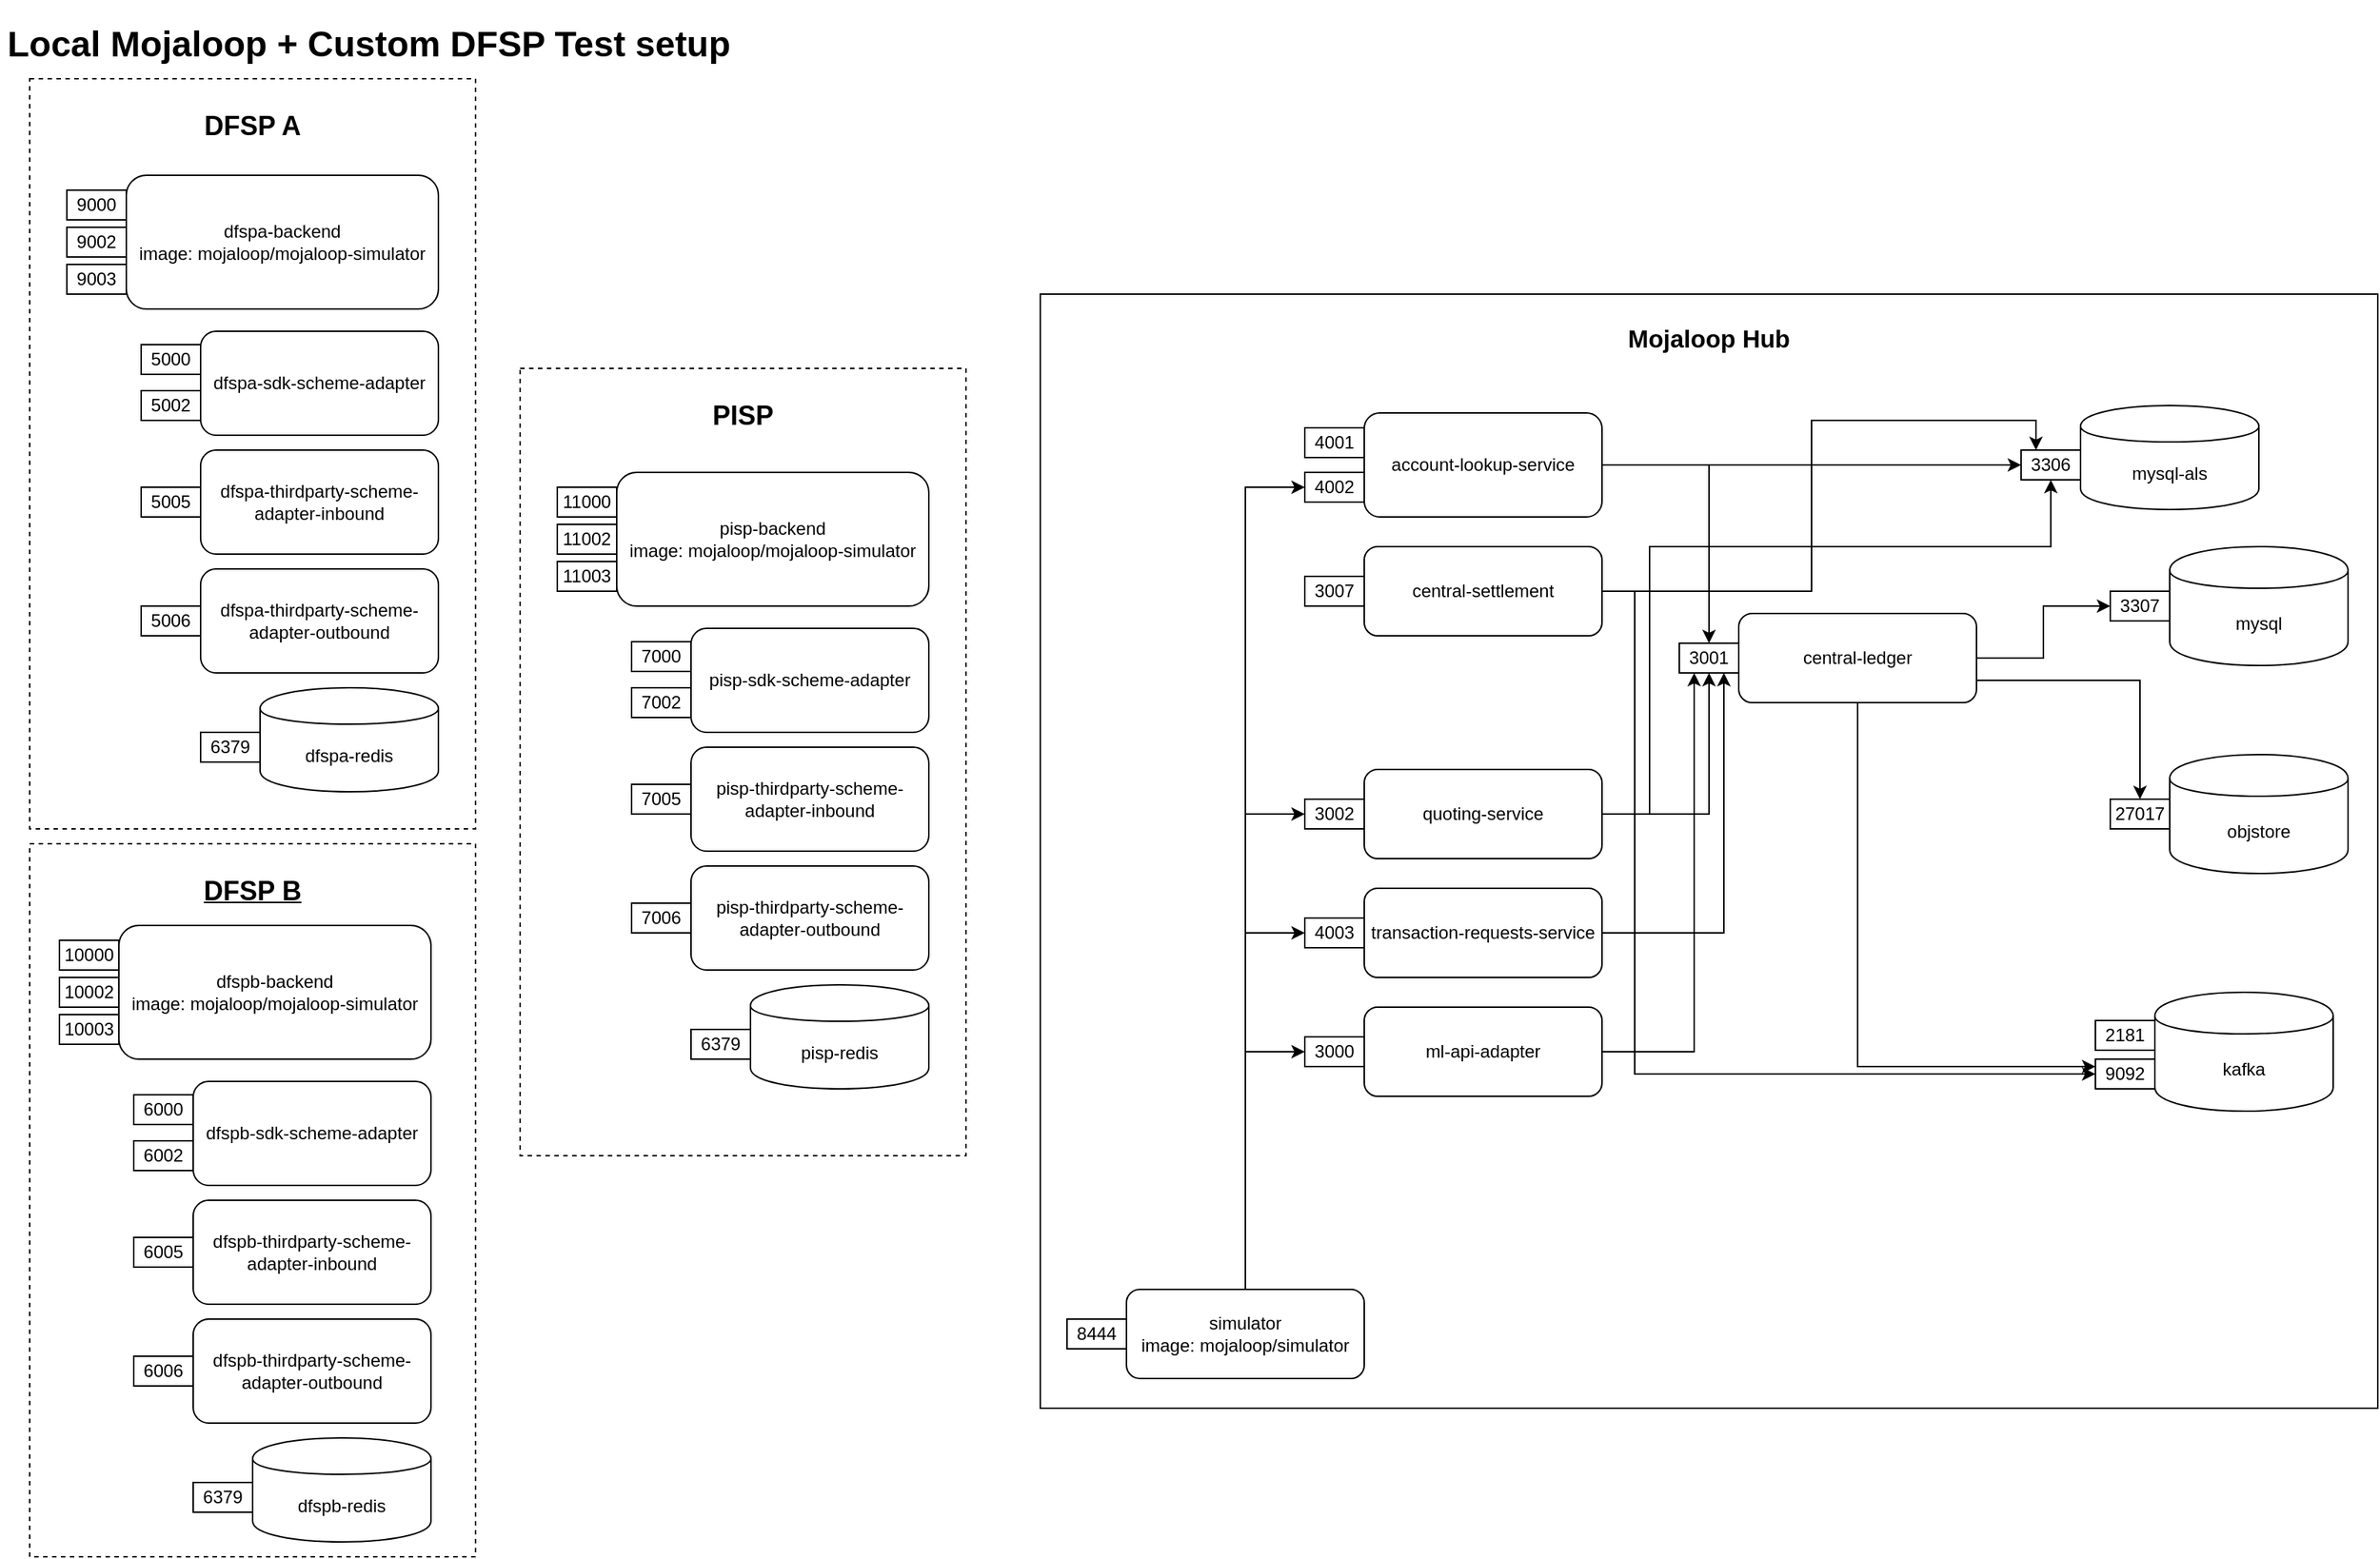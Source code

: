 <?xml version="1.0" encoding="UTF-8"?>
<mxfile version="13.7.3" type="device">
  <diagram id="eKDzqhm_pTUGiahqyf1W" name="Page-1">
    <mxGraphModel dx="1212" dy="833" grid="1" gridSize="10" guides="1" tooltips="1" connect="1" arrows="1" fold="1" page="0" pageScale="1" pageWidth="1654" pageHeight="1169" math="0" shadow="0">
      <root>
        <mxCell id="0" />
        <mxCell id="1" parent="0" />
        <mxCell id="2" value="&lt;h1&gt;&lt;span&gt;Local Mojaloop + Custom DFSP Test setup&lt;/span&gt;&lt;/h1&gt;" style="text;html=1;strokeColor=none;fillColor=none;spacing=5;spacingTop=-20;whiteSpace=wrap;overflow=hidden;rounded=0;" parent="1" vertex="1">
          <mxGeometry x="40" y="42" width="580" height="40" as="geometry" />
        </mxCell>
        <mxCell id="6" value="&lt;h2&gt;Mojaloop Hub&lt;/h2&gt;" style="rounded=0;whiteSpace=wrap;html=1;align=center;verticalAlign=top;fontSize=11;endArrow=classic;" parent="1" vertex="1">
          <mxGeometry x="740" y="230" width="900" height="750" as="geometry" />
        </mxCell>
        <mxCell id="32" value="" style="edgeStyle=orthogonalEdgeStyle;rounded=0;orthogonalLoop=1;jettySize=auto;html=1;entryX=0.5;entryY=0;entryDx=0;entryDy=0;exitX=1;exitY=0.5;exitDx=0;exitDy=0;" parent="1" source="7" target="20" edge="1">
          <mxGeometry relative="1" as="geometry">
            <mxPoint x="1080" y="345" as="targetPoint" />
          </mxGeometry>
        </mxCell>
        <mxCell id="28" value="" style="group" parent="1" vertex="1" connectable="0">
          <mxGeometry x="1460" y="400" width="160" height="80" as="geometry" />
        </mxCell>
        <mxCell id="24" value="mysql" style="shape=cylinder;whiteSpace=wrap;html=1;boundedLbl=1;backgroundOutline=1;rounded=0;align=center;" parent="28" vertex="1">
          <mxGeometry x="40" width="120" height="80" as="geometry" />
        </mxCell>
        <mxCell id="26" value="3307" style="rounded=0;whiteSpace=wrap;html=1;align=center;" parent="28" vertex="1">
          <mxGeometry y="30" width="40" height="20" as="geometry" />
        </mxCell>
        <mxCell id="33" value="" style="group" parent="1" vertex="1" connectable="0">
          <mxGeometry x="918" y="310" width="200" height="70" as="geometry" />
        </mxCell>
        <mxCell id="7" value="account-lookup-service" style="rounded=1;whiteSpace=wrap;html=1;align=center;" parent="33" vertex="1">
          <mxGeometry x="40" width="160" height="70" as="geometry" />
        </mxCell>
        <mxCell id="29" value="4001" style="rounded=0;whiteSpace=wrap;html=1;align=center;" parent="33" vertex="1">
          <mxGeometry y="10" width="40" height="20" as="geometry" />
        </mxCell>
        <mxCell id="30" value="4002" style="rounded=0;whiteSpace=wrap;html=1;align=center;" parent="33" vertex="1">
          <mxGeometry y="40" width="40" height="20" as="geometry" />
        </mxCell>
        <mxCell id="36" value="" style="edgeStyle=orthogonalEdgeStyle;rounded=0;orthogonalLoop=1;jettySize=auto;html=1;entryX=0;entryY=0.5;entryDx=0;entryDy=0;" parent="1" source="9" target="26" edge="1">
          <mxGeometry relative="1" as="geometry">
            <mxPoint x="1385" y="475" as="targetPoint" />
          </mxGeometry>
        </mxCell>
        <mxCell id="37" style="edgeStyle=orthogonalEdgeStyle;rounded=0;orthogonalLoop=1;jettySize=auto;html=1;entryX=0;entryY=0.5;entryDx=0;entryDy=0;" parent="1" source="7" target="34" edge="1">
          <mxGeometry relative="1" as="geometry" />
        </mxCell>
        <mxCell id="39" value="" style="group" parent="1" vertex="1" connectable="0">
          <mxGeometry x="1400" y="305" width="160" height="70" as="geometry" />
        </mxCell>
        <mxCell id="25" value="mysql-als" style="shape=cylinder;whiteSpace=wrap;html=1;boundedLbl=1;backgroundOutline=1;rounded=0;align=center;" parent="39" vertex="1">
          <mxGeometry x="40" width="120" height="70" as="geometry" />
        </mxCell>
        <mxCell id="34" value="3306" style="rounded=0;whiteSpace=wrap;html=1;align=center;" parent="39" vertex="1">
          <mxGeometry y="30" width="40" height="20" as="geometry" />
        </mxCell>
        <mxCell id="45" value="" style="group" parent="1" vertex="1" connectable="0">
          <mxGeometry x="918" y="550" width="200" height="60" as="geometry" />
        </mxCell>
        <mxCell id="48" value="" style="group" parent="45" vertex="1" connectable="0">
          <mxGeometry width="200" height="60" as="geometry" />
        </mxCell>
        <mxCell id="15" value="quoting-service" style="rounded=1;whiteSpace=wrap;html=1;align=center;" parent="48" vertex="1">
          <mxGeometry x="40" width="160" height="60" as="geometry" />
        </mxCell>
        <mxCell id="21" value="3002" style="rounded=0;whiteSpace=wrap;html=1;align=center;" parent="48" vertex="1">
          <mxGeometry y="20" width="40" height="20" as="geometry" />
        </mxCell>
        <mxCell id="47" value="" style="group" parent="1" vertex="1" connectable="0">
          <mxGeometry x="918" y="710" width="200" height="60" as="geometry" />
        </mxCell>
        <mxCell id="50" value="" style="group" parent="47" vertex="1" connectable="0">
          <mxGeometry width="200" height="60" as="geometry" />
        </mxCell>
        <mxCell id="8" value="ml-api-adapter" style="rounded=1;whiteSpace=wrap;html=1;align=center;" parent="50" vertex="1">
          <mxGeometry x="40" width="160" height="60" as="geometry" />
        </mxCell>
        <mxCell id="23" value="3000" style="rounded=0;whiteSpace=wrap;html=1;align=center;" parent="50" vertex="1">
          <mxGeometry y="20" width="40" height="20" as="geometry" />
        </mxCell>
        <mxCell id="49" value="" style="group" parent="1" vertex="1" connectable="0">
          <mxGeometry x="918" y="630" width="200" height="60" as="geometry" />
        </mxCell>
        <mxCell id="46" value="" style="group" parent="49" vertex="1" connectable="0">
          <mxGeometry width="200" height="60" as="geometry" />
        </mxCell>
        <mxCell id="17" value="transaction-requests-service" style="rounded=1;whiteSpace=wrap;html=1;align=center;" parent="46" vertex="1">
          <mxGeometry x="40" width="160" height="60" as="geometry" />
        </mxCell>
        <mxCell id="44" value="4003" style="rounded=0;whiteSpace=wrap;html=1;align=center;" parent="46" vertex="1">
          <mxGeometry y="20" width="40" height="20" as="geometry" />
        </mxCell>
        <mxCell id="51" value="" style="group" parent="1" vertex="1" connectable="0">
          <mxGeometry x="918" y="400" width="200" height="60" as="geometry" />
        </mxCell>
        <mxCell id="11" value="central-settlement" style="rounded=1;whiteSpace=wrap;html=1;align=center;" parent="51" vertex="1">
          <mxGeometry x="40" width="160" height="60" as="geometry" />
        </mxCell>
        <mxCell id="43" value="3007" style="rounded=0;whiteSpace=wrap;html=1;align=center;" parent="51" vertex="1">
          <mxGeometry y="20" width="40" height="20" as="geometry" />
        </mxCell>
        <mxCell id="55" value="" style="group;fontStyle=4" parent="1" vertex="1" connectable="0">
          <mxGeometry x="758" y="900" width="200" height="60" as="geometry" />
        </mxCell>
        <mxCell id="60" style="edgeStyle=orthogonalEdgeStyle;rounded=0;orthogonalLoop=1;jettySize=auto;html=1;entryX=0;entryY=0.5;entryDx=0;entryDy=0;" parent="1" source="57" target="21" edge="1">
          <mxGeometry relative="1" as="geometry" />
        </mxCell>
        <mxCell id="61" style="edgeStyle=orthogonalEdgeStyle;rounded=0;orthogonalLoop=1;jettySize=auto;html=1;entryX=0;entryY=0.5;entryDx=0;entryDy=0;" parent="1" source="57" target="30" edge="1">
          <mxGeometry relative="1" as="geometry" />
        </mxCell>
        <mxCell id="84" value="" style="group" parent="1" vertex="1" connectable="0">
          <mxGeometry x="60" y="135" width="300" height="455" as="geometry" />
        </mxCell>
        <mxCell id="3" value="&lt;h2&gt;DFSP A&lt;/h2&gt;" style="rounded=0;whiteSpace=wrap;html=1;verticalAlign=top;dashed=1;" parent="84" vertex="1">
          <mxGeometry y="-50" width="300" height="505" as="geometry" />
        </mxCell>
        <mxCell id="V1ahjjnpGMBC_kc3GhwD-167" value="" style="group" parent="84" vertex="1" connectable="0">
          <mxGeometry x="115" y="360" width="160" height="70" as="geometry" />
        </mxCell>
        <mxCell id="V1ahjjnpGMBC_kc3GhwD-168" value="dfspa-redis" style="shape=cylinder;whiteSpace=wrap;html=1;boundedLbl=1;backgroundOutline=1;rounded=0;align=center;" parent="V1ahjjnpGMBC_kc3GhwD-167" vertex="1">
          <mxGeometry x="40" width="120" height="70" as="geometry" />
        </mxCell>
        <mxCell id="V1ahjjnpGMBC_kc3GhwD-169" value="6379" style="rounded=0;whiteSpace=wrap;html=1;align=center;" parent="V1ahjjnpGMBC_kc3GhwD-167" vertex="1">
          <mxGeometry y="30" width="40" height="20" as="geometry" />
        </mxCell>
        <mxCell id="V1ahjjnpGMBC_kc3GhwD-170" value="" style="group" parent="84" vertex="1" connectable="0">
          <mxGeometry x="75" y="120" width="200" height="70" as="geometry" />
        </mxCell>
        <mxCell id="V1ahjjnpGMBC_kc3GhwD-171" value="dfspa-sdk-scheme-adapter" style="rounded=1;whiteSpace=wrap;html=1;align=center;fontStyle=0" parent="V1ahjjnpGMBC_kc3GhwD-170" vertex="1">
          <mxGeometry x="40" width="160" height="70" as="geometry" />
        </mxCell>
        <mxCell id="V1ahjjnpGMBC_kc3GhwD-172" value="5000" style="rounded=0;whiteSpace=wrap;html=1;align=center;" parent="V1ahjjnpGMBC_kc3GhwD-170" vertex="1">
          <mxGeometry y="9" width="40" height="20" as="geometry" />
        </mxCell>
        <mxCell id="V1ahjjnpGMBC_kc3GhwD-173" value="5002" style="rounded=0;whiteSpace=wrap;html=1;align=center;" parent="V1ahjjnpGMBC_kc3GhwD-170" vertex="1">
          <mxGeometry y="40" width="40" height="20" as="geometry" />
        </mxCell>
        <mxCell id="V1ahjjnpGMBC_kc3GhwD-174" value="dfspa-backend&lt;br&gt;image: mojaloop/mojaloop-simulator" style="rounded=1;whiteSpace=wrap;html=1;align=center;" parent="84" vertex="1">
          <mxGeometry x="65" y="15" width="210" height="90" as="geometry" />
        </mxCell>
        <mxCell id="V1ahjjnpGMBC_kc3GhwD-175" value="9000" style="rounded=0;whiteSpace=wrap;html=1;align=center;" parent="84" vertex="1">
          <mxGeometry x="25" y="25" width="40" height="20" as="geometry" />
        </mxCell>
        <mxCell id="V1ahjjnpGMBC_kc3GhwD-176" value="9002" style="rounded=0;whiteSpace=wrap;html=1;align=center;" parent="84" vertex="1">
          <mxGeometry x="25" y="50" width="40" height="20" as="geometry" />
        </mxCell>
        <mxCell id="V1ahjjnpGMBC_kc3GhwD-177" value="9003" style="rounded=0;whiteSpace=wrap;html=1;align=center;" parent="84" vertex="1">
          <mxGeometry x="25" y="75" width="40" height="20" as="geometry" />
        </mxCell>
        <mxCell id="V1ahjjnpGMBC_kc3GhwD-178" value="" style="group" parent="84" vertex="1" connectable="0">
          <mxGeometry x="75" y="200" width="200" height="70" as="geometry" />
        </mxCell>
        <mxCell id="V1ahjjnpGMBC_kc3GhwD-179" value="dfspa-thirdparty-scheme-adapter-inbound" style="rounded=1;whiteSpace=wrap;html=1;align=center;fontStyle=0" parent="V1ahjjnpGMBC_kc3GhwD-178" vertex="1">
          <mxGeometry x="40" width="160" height="70" as="geometry" />
        </mxCell>
        <mxCell id="V1ahjjnpGMBC_kc3GhwD-180" value="5005" style="rounded=0;whiteSpace=wrap;html=1;align=center;" parent="V1ahjjnpGMBC_kc3GhwD-178" vertex="1">
          <mxGeometry y="25" width="40" height="20" as="geometry" />
        </mxCell>
        <mxCell id="V1ahjjnpGMBC_kc3GhwD-181" value="" style="group" parent="84" vertex="1" connectable="0">
          <mxGeometry x="75" y="280" width="200" height="70" as="geometry" />
        </mxCell>
        <mxCell id="V1ahjjnpGMBC_kc3GhwD-182" value="dfspa-thirdparty-scheme-adapter-outbound" style="rounded=1;whiteSpace=wrap;html=1;align=center;fontStyle=0" parent="V1ahjjnpGMBC_kc3GhwD-181" vertex="1">
          <mxGeometry x="40" width="160" height="70" as="geometry" />
        </mxCell>
        <mxCell id="V1ahjjnpGMBC_kc3GhwD-183" value="5006" style="rounded=0;whiteSpace=wrap;html=1;align=center;" parent="V1ahjjnpGMBC_kc3GhwD-181" vertex="1">
          <mxGeometry y="25" width="40" height="20" as="geometry" />
        </mxCell>
        <mxCell id="86" value="&lt;h2&gt;DFSP B&lt;/h2&gt;" style="rounded=0;whiteSpace=wrap;html=1;verticalAlign=top;dashed=1;fontStyle=4" parent="1" vertex="1">
          <mxGeometry x="60" y="600" width="300" height="480" as="geometry" />
        </mxCell>
        <mxCell id="87" value="" style="group" parent="1" vertex="1" connectable="0">
          <mxGeometry x="170" y="1000" width="160" height="70" as="geometry" />
        </mxCell>
        <mxCell id="88" value="dfspb-redis" style="shape=cylinder;whiteSpace=wrap;html=1;boundedLbl=1;backgroundOutline=1;rounded=0;align=center;" parent="87" vertex="1">
          <mxGeometry x="40" width="120" height="70" as="geometry" />
        </mxCell>
        <mxCell id="89" value="6379" style="rounded=0;whiteSpace=wrap;html=1;align=center;" parent="87" vertex="1">
          <mxGeometry y="30" width="40" height="20" as="geometry" />
        </mxCell>
        <mxCell id="90" value="" style="group" parent="1" vertex="1" connectable="0">
          <mxGeometry x="130" y="760" width="200" height="70" as="geometry" />
        </mxCell>
        <mxCell id="91" value="dfspb-sdk-scheme-adapter" style="rounded=1;whiteSpace=wrap;html=1;align=center;fontStyle=0" parent="90" vertex="1">
          <mxGeometry x="40" width="160" height="70" as="geometry" />
        </mxCell>
        <mxCell id="92" value="6000" style="rounded=0;whiteSpace=wrap;html=1;align=center;" parent="90" vertex="1">
          <mxGeometry y="9" width="40" height="20" as="geometry" />
        </mxCell>
        <mxCell id="93" value="6002" style="rounded=0;whiteSpace=wrap;html=1;align=center;" parent="90" vertex="1">
          <mxGeometry y="40" width="40" height="20" as="geometry" />
        </mxCell>
        <mxCell id="94" value="dfspb-backend&lt;br&gt;image: mojaloop/mojaloop-simulator" style="rounded=1;whiteSpace=wrap;html=1;align=center;" parent="1" vertex="1">
          <mxGeometry x="120" y="655" width="210" height="90" as="geometry" />
        </mxCell>
        <mxCell id="95" value="10000" style="rounded=0;whiteSpace=wrap;html=1;align=center;" parent="1" vertex="1">
          <mxGeometry x="80" y="665" width="40" height="20" as="geometry" />
        </mxCell>
        <mxCell id="96" value="10002" style="rounded=0;whiteSpace=wrap;html=1;align=center;" parent="1" vertex="1">
          <mxGeometry x="80" y="690" width="40" height="20" as="geometry" />
        </mxCell>
        <mxCell id="97" value="10003" style="rounded=0;whiteSpace=wrap;html=1;align=center;" parent="1" vertex="1">
          <mxGeometry x="80" y="715" width="40" height="20" as="geometry" />
        </mxCell>
        <mxCell id="100" style="edgeStyle=orthogonalEdgeStyle;rounded=0;orthogonalLoop=1;jettySize=auto;html=1;entryX=0;entryY=0.5;entryDx=0;entryDy=0;" parent="1" source="57" target="23" edge="1">
          <mxGeometry relative="1" as="geometry" />
        </mxCell>
        <mxCell id="101" style="edgeStyle=orthogonalEdgeStyle;rounded=0;orthogonalLoop=1;jettySize=auto;html=1;entryX=0;entryY=0.5;entryDx=0;entryDy=0;" parent="1" source="57" target="44" edge="1">
          <mxGeometry relative="1" as="geometry" />
        </mxCell>
        <mxCell id="102" value="" style="group" parent="1" vertex="1" connectable="0">
          <mxGeometry x="758" y="900" width="200" height="60" as="geometry" />
        </mxCell>
        <mxCell id="57" value="simulator&lt;br&gt;image: mojaloop/simulator" style="rounded=1;whiteSpace=wrap;html=1;align=center;" parent="102" vertex="1">
          <mxGeometry x="40" width="160" height="60" as="geometry" />
        </mxCell>
        <mxCell id="58" value="8444" style="rounded=0;whiteSpace=wrap;html=1;align=center;" parent="102" vertex="1">
          <mxGeometry y="20" width="40" height="20" as="geometry" />
        </mxCell>
        <mxCell id="103" value="" style="group" parent="1" vertex="1" connectable="0">
          <mxGeometry x="390" y="280" width="300" height="530" as="geometry" />
        </mxCell>
        <mxCell id="104" value="&lt;h2&gt;PISP&lt;/h2&gt;" style="rounded=0;whiteSpace=wrap;html=1;verticalAlign=top;dashed=1;" parent="103" vertex="1">
          <mxGeometry width="300" height="530.0" as="geometry" />
        </mxCell>
        <mxCell id="V1ahjjnpGMBC_kc3GhwD-187" value="" style="group" parent="103" vertex="1" connectable="0">
          <mxGeometry x="115" y="415" width="160" height="70" as="geometry" />
        </mxCell>
        <mxCell id="V1ahjjnpGMBC_kc3GhwD-188" value="pisp-redis" style="shape=cylinder;whiteSpace=wrap;html=1;boundedLbl=1;backgroundOutline=1;rounded=0;align=center;" parent="V1ahjjnpGMBC_kc3GhwD-187" vertex="1">
          <mxGeometry x="40" width="120" height="70" as="geometry" />
        </mxCell>
        <mxCell id="V1ahjjnpGMBC_kc3GhwD-189" value="6379" style="rounded=0;whiteSpace=wrap;html=1;align=center;" parent="V1ahjjnpGMBC_kc3GhwD-187" vertex="1">
          <mxGeometry y="30" width="40" height="20" as="geometry" />
        </mxCell>
        <mxCell id="V1ahjjnpGMBC_kc3GhwD-190" value="" style="group" parent="103" vertex="1" connectable="0">
          <mxGeometry x="75" y="175" width="200" height="70" as="geometry" />
        </mxCell>
        <mxCell id="V1ahjjnpGMBC_kc3GhwD-191" value="pisp-sdk-scheme-adapter" style="rounded=1;whiteSpace=wrap;html=1;align=center;fontStyle=0" parent="V1ahjjnpGMBC_kc3GhwD-190" vertex="1">
          <mxGeometry x="40" width="160" height="70" as="geometry" />
        </mxCell>
        <mxCell id="V1ahjjnpGMBC_kc3GhwD-192" value="7000" style="rounded=0;whiteSpace=wrap;html=1;align=center;" parent="V1ahjjnpGMBC_kc3GhwD-190" vertex="1">
          <mxGeometry y="9" width="40" height="20" as="geometry" />
        </mxCell>
        <mxCell id="V1ahjjnpGMBC_kc3GhwD-193" value="7002" style="rounded=0;whiteSpace=wrap;html=1;align=center;" parent="V1ahjjnpGMBC_kc3GhwD-190" vertex="1">
          <mxGeometry y="40" width="40" height="20" as="geometry" />
        </mxCell>
        <mxCell id="V1ahjjnpGMBC_kc3GhwD-194" value="pisp-backend&lt;br&gt;image: mojaloop/mojaloop-simulator" style="rounded=1;whiteSpace=wrap;html=1;align=center;" parent="103" vertex="1">
          <mxGeometry x="65" y="70" width="210" height="90" as="geometry" />
        </mxCell>
        <mxCell id="V1ahjjnpGMBC_kc3GhwD-195" value="11000" style="rounded=0;whiteSpace=wrap;html=1;align=center;" parent="103" vertex="1">
          <mxGeometry x="25" y="80" width="40" height="20" as="geometry" />
        </mxCell>
        <mxCell id="V1ahjjnpGMBC_kc3GhwD-196" value="11002" style="rounded=0;whiteSpace=wrap;html=1;align=center;" parent="103" vertex="1">
          <mxGeometry x="25" y="105" width="40" height="20" as="geometry" />
        </mxCell>
        <mxCell id="V1ahjjnpGMBC_kc3GhwD-197" value="11003" style="rounded=0;whiteSpace=wrap;html=1;align=center;" parent="103" vertex="1">
          <mxGeometry x="25" y="130" width="40" height="20" as="geometry" />
        </mxCell>
        <mxCell id="V1ahjjnpGMBC_kc3GhwD-198" value="" style="group" parent="103" vertex="1" connectable="0">
          <mxGeometry x="75" y="255" width="200" height="70" as="geometry" />
        </mxCell>
        <mxCell id="V1ahjjnpGMBC_kc3GhwD-199" value="pisp-thirdparty-scheme-adapter-inbound" style="rounded=1;whiteSpace=wrap;html=1;align=center;fontStyle=0" parent="V1ahjjnpGMBC_kc3GhwD-198" vertex="1">
          <mxGeometry x="40" width="160" height="70" as="geometry" />
        </mxCell>
        <mxCell id="V1ahjjnpGMBC_kc3GhwD-200" value="7005" style="rounded=0;whiteSpace=wrap;html=1;align=center;" parent="V1ahjjnpGMBC_kc3GhwD-198" vertex="1">
          <mxGeometry y="25" width="40" height="20" as="geometry" />
        </mxCell>
        <mxCell id="V1ahjjnpGMBC_kc3GhwD-201" value="" style="group" parent="103" vertex="1" connectable="0">
          <mxGeometry x="75" y="335" width="200" height="70" as="geometry" />
        </mxCell>
        <mxCell id="V1ahjjnpGMBC_kc3GhwD-202" value="pisp-thirdparty-scheme-adapter-outbound" style="rounded=1;whiteSpace=wrap;html=1;align=center;fontStyle=0" parent="V1ahjjnpGMBC_kc3GhwD-201" vertex="1">
          <mxGeometry x="40" width="160" height="70" as="geometry" />
        </mxCell>
        <mxCell id="V1ahjjnpGMBC_kc3GhwD-203" value="7006" style="rounded=0;whiteSpace=wrap;html=1;align=center;" parent="V1ahjjnpGMBC_kc3GhwD-201" vertex="1">
          <mxGeometry y="25" width="40" height="20" as="geometry" />
        </mxCell>
        <mxCell id="119" style="edgeStyle=orthogonalEdgeStyle;rounded=0;orthogonalLoop=1;jettySize=auto;html=1;entryX=0.5;entryY=1;entryDx=0;entryDy=0;exitX=1;exitY=0.5;exitDx=0;exitDy=0;" parent="1" source="15" target="34" edge="1">
          <mxGeometry relative="1" as="geometry">
            <Array as="points">
              <mxPoint x="1150" y="580" />
              <mxPoint x="1150" y="400" />
              <mxPoint x="1420" y="400" />
            </Array>
          </mxGeometry>
        </mxCell>
        <mxCell id="120" style="edgeStyle=orthogonalEdgeStyle;rounded=0;orthogonalLoop=1;jettySize=auto;html=1;entryX=0.5;entryY=1;entryDx=0;entryDy=0;" parent="1" source="15" target="20" edge="1">
          <mxGeometry relative="1" as="geometry" />
        </mxCell>
        <mxCell id="121" style="edgeStyle=orthogonalEdgeStyle;rounded=0;orthogonalLoop=1;jettySize=auto;html=1;entryX=0.25;entryY=0;entryDx=0;entryDy=0;" parent="1" source="11" target="34" edge="1">
          <mxGeometry relative="1" as="geometry" />
        </mxCell>
        <mxCell id="123" style="edgeStyle=orthogonalEdgeStyle;rounded=0;orthogonalLoop=1;jettySize=auto;html=1" parent="1" source="9" edge="1">
          <mxGeometry relative="1" as="geometry">
            <Array as="points">
              <mxPoint x="1290" y="750" />
            </Array>
            <mxPoint x="1450" y="750" as="targetPoint" />
          </mxGeometry>
        </mxCell>
        <mxCell id="124" style="edgeStyle=orthogonalEdgeStyle;rounded=0;orthogonalLoop=1;jettySize=auto;html=1;entryX=0;entryY=0.5;entryDx=0;entryDy=0;" parent="1" source="11" target="41" edge="1">
          <mxGeometry relative="1" as="geometry">
            <Array as="points">
              <mxPoint x="1140" y="430" />
              <mxPoint x="1140" y="755" />
            </Array>
          </mxGeometry>
        </mxCell>
        <mxCell id="125" style="edgeStyle=orthogonalEdgeStyle;rounded=0;orthogonalLoop=1;jettySize=auto;html=1;entryX=0.25;entryY=1;entryDx=0;entryDy=0;" parent="1" source="8" target="20" edge="1">
          <mxGeometry relative="1" as="geometry" />
        </mxCell>
        <mxCell id="126" style="edgeStyle=orthogonalEdgeStyle;rounded=0;orthogonalLoop=1;jettySize=auto;html=1;entryX=0.75;entryY=1;entryDx=0;entryDy=0;" parent="1" source="17" target="20" edge="1">
          <mxGeometry relative="1" as="geometry" />
        </mxCell>
        <mxCell id="16" value="kafka" style="shape=cylinder;whiteSpace=wrap;html=1;boundedLbl=1;backgroundOutline=1;rounded=0;align=center;" parent="1" vertex="1">
          <mxGeometry x="1490" y="700" width="120" height="80" as="geometry" />
        </mxCell>
        <mxCell id="40" value="2181" style="rounded=0;whiteSpace=wrap;html=1;align=center;" parent="1" vertex="1">
          <mxGeometry x="1450" y="719" width="40" height="20" as="geometry" />
        </mxCell>
        <mxCell id="41" value="9092" style="rounded=0;whiteSpace=wrap;html=1;align=center;" parent="1" vertex="1">
          <mxGeometry x="1450" y="745" width="40" height="20" as="geometry" />
        </mxCell>
        <mxCell id="127" value="objstore" style="shape=cylinder;whiteSpace=wrap;html=1;boundedLbl=1;backgroundOutline=1;rounded=0;align=center;" parent="1" vertex="1">
          <mxGeometry x="1500" y="540" width="120" height="80" as="geometry" />
        </mxCell>
        <mxCell id="128" value="27017" style="rounded=0;whiteSpace=wrap;html=1;align=center;" parent="1" vertex="1">
          <mxGeometry x="1460" y="570" width="40" height="20" as="geometry" />
        </mxCell>
        <mxCell id="129" style="edgeStyle=orthogonalEdgeStyle;rounded=0;orthogonalLoop=1;jettySize=auto;html=1;entryX=0.5;entryY=0;entryDx=0;entryDy=0;exitX=1;exitY=0.75;exitDx=0;exitDy=0;" parent="1" source="9" target="128" edge="1">
          <mxGeometry relative="1" as="geometry" />
        </mxCell>
        <mxCell id="9" value="central-ledger" style="rounded=1;whiteSpace=wrap;html=1;align=center;" parent="1" vertex="1">
          <mxGeometry x="1210" y="445" width="160" height="60" as="geometry" />
        </mxCell>
        <mxCell id="20" value="3001" style="rounded=0;whiteSpace=wrap;html=1;align=center;" parent="1" vertex="1">
          <mxGeometry x="1170" y="465" width="40" height="20" as="geometry" />
        </mxCell>
        <mxCell id="V1ahjjnpGMBC_kc3GhwD-138" value="" style="group" parent="1" vertex="1" connectable="0">
          <mxGeometry x="130" y="840" width="200" height="70" as="geometry" />
        </mxCell>
        <mxCell id="V1ahjjnpGMBC_kc3GhwD-139" value="dfspb-thirdparty-scheme-adapter-inbound" style="rounded=1;whiteSpace=wrap;html=1;align=center;fontStyle=0" parent="V1ahjjnpGMBC_kc3GhwD-138" vertex="1">
          <mxGeometry x="40" width="160" height="70" as="geometry" />
        </mxCell>
        <mxCell id="V1ahjjnpGMBC_kc3GhwD-140" value="6005" style="rounded=0;whiteSpace=wrap;html=1;align=center;" parent="V1ahjjnpGMBC_kc3GhwD-138" vertex="1">
          <mxGeometry y="25" width="40" height="20" as="geometry" />
        </mxCell>
        <mxCell id="V1ahjjnpGMBC_kc3GhwD-142" value="" style="group" parent="1" vertex="1" connectable="0">
          <mxGeometry x="130" y="920" width="200" height="70" as="geometry" />
        </mxCell>
        <mxCell id="V1ahjjnpGMBC_kc3GhwD-143" value="dfspb-thirdparty-scheme-adapter-outbound" style="rounded=1;whiteSpace=wrap;html=1;align=center;fontStyle=0" parent="V1ahjjnpGMBC_kc3GhwD-142" vertex="1">
          <mxGeometry x="40" width="160" height="70" as="geometry" />
        </mxCell>
        <mxCell id="V1ahjjnpGMBC_kc3GhwD-144" value="6006" style="rounded=0;whiteSpace=wrap;html=1;align=center;" parent="V1ahjjnpGMBC_kc3GhwD-142" vertex="1">
          <mxGeometry y="25" width="40" height="20" as="geometry" />
        </mxCell>
      </root>
    </mxGraphModel>
  </diagram>
</mxfile>
